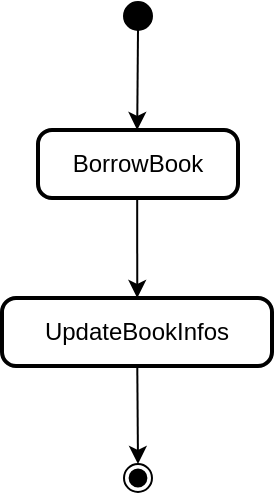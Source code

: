 <mxfile version="22.0.8" type="github">
  <diagram name="第 1 页" id="VOIXElQQoLBPa3Zr150k">
    <mxGraphModel>
      <root>
        <mxCell id="0" />
        <mxCell id="1" parent="0" />
        <mxCell id="2" value="" style="ellipse;fillColor=strokeColor;" vertex="1" parent="1">
          <mxGeometry x="69" y="8" width="14" height="14" as="geometry" />
        </mxCell>
        <mxCell id="3" value="BorrowBook" style="rounded=1;absoluteArcSize=1;arcSize=14;whiteSpace=wrap;strokeWidth=2;" vertex="1" parent="1">
          <mxGeometry x="26" y="72" width="100" height="34" as="geometry" />
        </mxCell>
        <mxCell id="4" value="UpdateBookInfos" style="rounded=1;absoluteArcSize=1;arcSize=14;whiteSpace=wrap;strokeWidth=2;" vertex="1" parent="1">
          <mxGeometry x="8" y="156" width="135" height="34" as="geometry" />
        </mxCell>
        <mxCell id="5" value="" style="ellipse;shape=endState;fillColor=strokeColor;" vertex="1" parent="1">
          <mxGeometry x="69" y="239" width="14" height="14" as="geometry" />
        </mxCell>
        <mxCell id="6" value="" style="curved=1;startArrow=none;;exitX=0.47;exitY=1;entryX=0.496;entryY=0;" edge="1" parent="1" source="2" target="3">
          <mxGeometry relative="1" as="geometry">
            <Array as="points" />
          </mxGeometry>
        </mxCell>
        <mxCell id="7" value="" style="curved=1;startArrow=none;;exitX=0.496;exitY=0.988;entryX=0.501;entryY=-0.012;" edge="1" parent="1" source="3" target="4">
          <mxGeometry relative="1" as="geometry">
            <Array as="points" />
          </mxGeometry>
        </mxCell>
        <mxCell id="8" value="" style="curved=1;startArrow=none;;exitX=0.501;exitY=0.976;entryX=0.47;entryY=0.013;" edge="1" parent="1" source="4" target="5">
          <mxGeometry relative="1" as="geometry">
            <Array as="points" />
          </mxGeometry>
        </mxCell>
      </root>
    </mxGraphModel>
  </diagram>
</mxfile>
